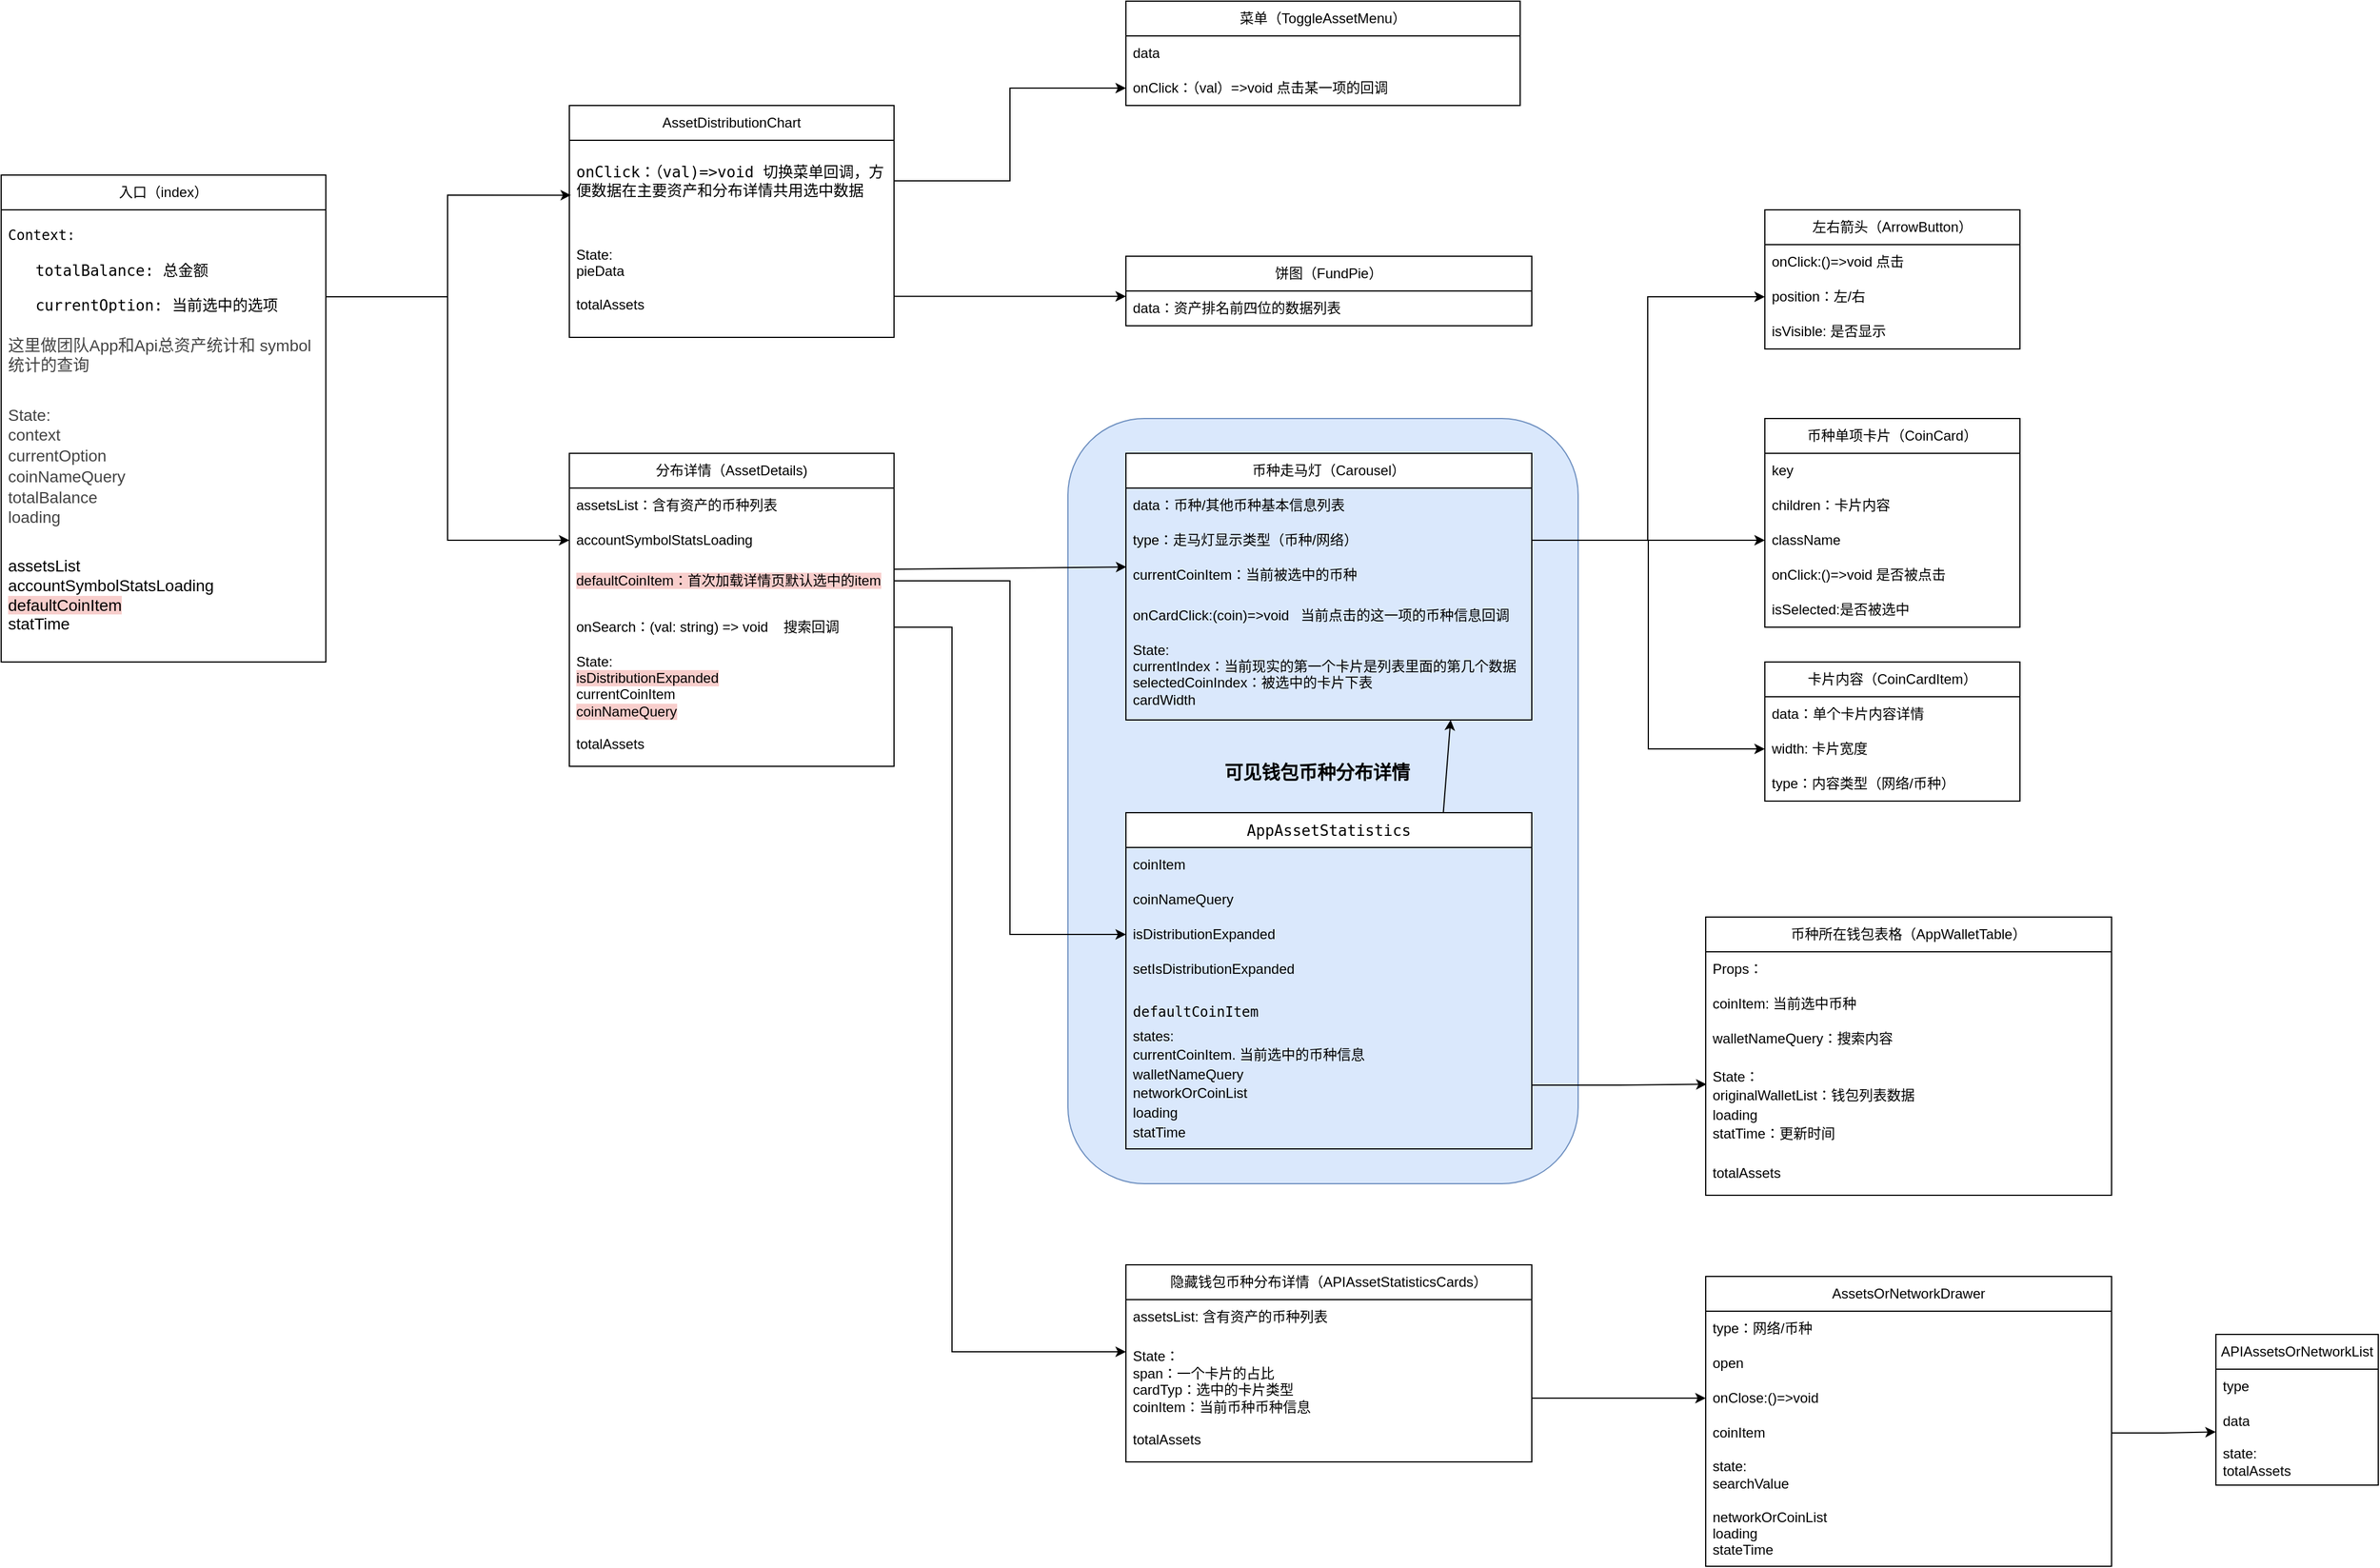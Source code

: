 <mxfile version="25.0.3">
  <diagram name="第 1 页" id="jlFaa8lIrXFHTDskXryA">
    <mxGraphModel dx="1907" dy="1773" grid="1" gridSize="10" guides="1" tooltips="1" connect="1" arrows="1" fold="1" page="1" pageScale="1" pageWidth="827" pageHeight="1169" math="0" shadow="0">
      <root>
        <mxCell id="0" />
        <mxCell id="1" parent="0" />
        <mxCell id="P4U7ozT1BsUMLbKOItGa-80" value="" style="rounded=1;whiteSpace=wrap;html=1;fillColor=#dae8fc;strokeColor=#6c8ebf;movable=0;resizable=0;rotatable=0;deletable=0;editable=0;locked=1;connectable=0;" vertex="1" parent="1">
          <mxGeometry x="640" y="200" width="440" height="660" as="geometry" />
        </mxCell>
        <mxCell id="P4U7ozT1BsUMLbKOItGa-3" value="分布详情（AssetDetails)" style="swimlane;fontStyle=0;childLayout=stackLayout;horizontal=1;startSize=30;horizontalStack=0;resizeParent=1;resizeParentMax=0;resizeLast=0;collapsible=1;marginBottom=0;whiteSpace=wrap;html=1;movable=1;resizable=1;rotatable=1;deletable=1;editable=1;locked=0;connectable=1;" vertex="1" parent="1">
          <mxGeometry x="210" y="230" width="280" height="270" as="geometry" />
        </mxCell>
        <mxCell id="P4U7ozT1BsUMLbKOItGa-4" value="assetsList：含有资产的币种列表" style="text;strokeColor=none;fillColor=none;align=left;verticalAlign=middle;spacingLeft=4;spacingRight=4;overflow=hidden;points=[[0,0.5],[1,0.5]];portConstraint=eastwest;rotatable=1;whiteSpace=wrap;html=1;movable=1;resizable=1;deletable=1;editable=1;locked=0;connectable=1;" vertex="1" parent="P4U7ozT1BsUMLbKOItGa-3">
          <mxGeometry y="30" width="280" height="30" as="geometry" />
        </mxCell>
        <mxCell id="P4U7ozT1BsUMLbKOItGa-5" value="accountSymbolStatsLoading" style="text;strokeColor=none;fillColor=none;align=left;verticalAlign=middle;spacingLeft=4;spacingRight=4;overflow=hidden;points=[[0,0.5],[1,0.5]];portConstraint=eastwest;rotatable=1;whiteSpace=wrap;html=1;movable=1;resizable=1;deletable=1;editable=1;locked=0;connectable=1;" vertex="1" parent="P4U7ozT1BsUMLbKOItGa-3">
          <mxGeometry y="60" width="280" height="30" as="geometry" />
        </mxCell>
        <mxCell id="P4U7ozT1BsUMLbKOItGa-10" value="&lt;span style=&quot;background-color: rgb(248, 206, 204);&quot;&gt;defaultCoinItem：首次加载详情页默认选中的item&lt;/span&gt;" style="text;strokeColor=none;fillColor=none;align=left;verticalAlign=middle;spacingLeft=4;spacingRight=4;overflow=hidden;points=[[0,0.5],[1,0.5]];portConstraint=eastwest;rotatable=1;whiteSpace=wrap;html=1;container=1;movable=1;resizable=1;deletable=1;editable=1;locked=0;connectable=1;" vertex="1" parent="P4U7ozT1BsUMLbKOItGa-3">
          <mxGeometry y="90" width="280" height="40" as="geometry">
            <mxRectangle y="90" width="280" height="30" as="alternateBounds" />
          </mxGeometry>
        </mxCell>
        <mxCell id="P4U7ozT1BsUMLbKOItGa-6" value="onSearch：(val: string) =&amp;gt; void&amp;nbsp; &amp;nbsp; 搜索回调" style="text;strokeColor=none;fillColor=none;align=left;verticalAlign=middle;spacingLeft=4;spacingRight=4;overflow=hidden;points=[[0,0.5],[1,0.5]];portConstraint=eastwest;rotatable=1;whiteSpace=wrap;html=1;movable=1;resizable=1;deletable=1;editable=1;locked=0;connectable=1;" vertex="1" parent="P4U7ozT1BsUMLbKOItGa-3">
          <mxGeometry y="130" width="280" height="40" as="geometry" />
        </mxCell>
        <mxCell id="P4U7ozT1BsUMLbKOItGa-95" value="State:&lt;div&gt;&lt;span style=&quot;background-color: rgb(248, 206, 204);&quot;&gt;isDistributionExpanded&lt;/span&gt;&lt;/div&gt;&lt;div&gt;currentCoinItem&lt;/div&gt;&lt;div&gt;&lt;span style=&quot;background-color: rgb(248, 206, 204);&quot;&gt;coinNameQuery&lt;/span&gt;&lt;/div&gt;&lt;div&gt;&lt;br&gt;&lt;/div&gt;&lt;div&gt;totalAssets&lt;/div&gt;&lt;div&gt;&lt;br&gt;&lt;/div&gt;" style="text;strokeColor=none;fillColor=none;align=left;verticalAlign=middle;spacingLeft=4;spacingRight=4;overflow=hidden;points=[[0,0.5],[1,0.5]];portConstraint=eastwest;rotatable=1;whiteSpace=wrap;html=1;movable=1;resizable=1;deletable=1;editable=1;locked=0;connectable=1;" vertex="1" parent="P4U7ozT1BsUMLbKOItGa-3">
          <mxGeometry y="170" width="280" height="100" as="geometry" />
        </mxCell>
        <mxCell id="P4U7ozT1BsUMLbKOItGa-18" value="币种走马灯（Carousel）" style="swimlane;fontStyle=0;childLayout=stackLayout;horizontal=1;startSize=30;horizontalStack=0;resizeParent=1;resizeParentMax=0;resizeLast=0;collapsible=1;marginBottom=0;whiteSpace=wrap;html=1;movable=0;resizable=0;rotatable=0;deletable=0;editable=0;locked=1;connectable=0;" vertex="1" parent="1">
          <mxGeometry x="690" y="230" width="350" height="230" as="geometry" />
        </mxCell>
        <mxCell id="P4U7ozT1BsUMLbKOItGa-19" value="data：币种/其他币种基本信息列表" style="text;strokeColor=none;fillColor=none;align=left;verticalAlign=middle;spacingLeft=4;spacingRight=4;overflow=hidden;points=[[0,0.5],[1,0.5]];portConstraint=eastwest;rotatable=0;whiteSpace=wrap;html=1;movable=0;resizable=0;deletable=0;editable=0;locked=1;connectable=0;" vertex="1" parent="P4U7ozT1BsUMLbKOItGa-18">
          <mxGeometry y="30" width="350" height="30" as="geometry" />
        </mxCell>
        <mxCell id="P4U7ozT1BsUMLbKOItGa-20" value="type：走马灯显示类型（币种/网络）" style="text;strokeColor=none;fillColor=none;align=left;verticalAlign=middle;spacingLeft=4;spacingRight=4;overflow=hidden;points=[[0,0.5],[1,0.5]];portConstraint=eastwest;rotatable=0;whiteSpace=wrap;html=1;movable=0;resizable=0;deletable=0;editable=0;locked=1;connectable=0;" vertex="1" parent="P4U7ozT1BsUMLbKOItGa-18">
          <mxGeometry y="60" width="350" height="30" as="geometry" />
        </mxCell>
        <mxCell id="P4U7ozT1BsUMLbKOItGa-22" value="currentCoinItem：当前被选中的币种" style="text;strokeColor=none;fillColor=none;align=left;verticalAlign=middle;spacingLeft=4;spacingRight=4;overflow=hidden;points=[[0,0.5],[1,0.5]];portConstraint=eastwest;rotatable=0;whiteSpace=wrap;html=1;movable=0;resizable=0;deletable=0;editable=0;locked=1;connectable=0;" vertex="1" parent="P4U7ozT1BsUMLbKOItGa-18">
          <mxGeometry y="90" width="350" height="30" as="geometry" />
        </mxCell>
        <mxCell id="P4U7ozT1BsUMLbKOItGa-21" value="onCardClick:(coin)=&amp;gt;void&amp;nbsp; &amp;nbsp;当前点击的这一项的币种信息回调" style="text;strokeColor=none;fillColor=none;align=left;verticalAlign=middle;spacingLeft=4;spacingRight=4;overflow=hidden;points=[[0,0.5],[1,0.5]];portConstraint=eastwest;rotatable=0;whiteSpace=wrap;html=1;movable=0;resizable=0;deletable=0;editable=0;locked=1;connectable=0;" vertex="1" parent="P4U7ozT1BsUMLbKOItGa-18">
          <mxGeometry y="120" width="350" height="40" as="geometry" />
        </mxCell>
        <mxCell id="P4U7ozT1BsUMLbKOItGa-88" value="State:&lt;div&gt;currentIndex：当前现实的第一个卡片是列表里面的第几个数据&lt;/div&gt;&lt;div&gt;selectedCoinIndex：被选中的卡片下表&lt;/div&gt;&lt;div&gt;cardWidth&lt;/div&gt;&lt;div&gt;&lt;br&gt;&lt;/div&gt;&lt;div&gt;&lt;br&gt;&lt;/div&gt;" style="text;strokeColor=none;fillColor=none;align=left;verticalAlign=middle;spacingLeft=4;spacingRight=4;overflow=hidden;points=[[0,0.5],[1,0.5]];portConstraint=eastwest;rotatable=0;whiteSpace=wrap;html=1;movable=0;resizable=0;deletable=0;editable=0;locked=1;connectable=0;" vertex="1" parent="P4U7ozT1BsUMLbKOItGa-18">
          <mxGeometry y="160" width="350" height="70" as="geometry" />
        </mxCell>
        <mxCell id="P4U7ozT1BsUMLbKOItGa-23" value="饼图（FundPie）" style="swimlane;fontStyle=0;childLayout=stackLayout;horizontal=1;startSize=30;horizontalStack=0;resizeParent=1;resizeParentMax=0;resizeLast=0;collapsible=1;marginBottom=0;whiteSpace=wrap;html=1;" vertex="1" parent="1">
          <mxGeometry x="690" y="60" width="350" height="60" as="geometry" />
        </mxCell>
        <mxCell id="P4U7ozT1BsUMLbKOItGa-24" value="data：资产排名前四位的数据列表" style="text;strokeColor=none;fillColor=none;align=left;verticalAlign=middle;spacingLeft=4;spacingRight=4;overflow=hidden;points=[[0,0.5],[1,0.5]];portConstraint=eastwest;rotatable=0;whiteSpace=wrap;html=1;" vertex="1" parent="P4U7ozT1BsUMLbKOItGa-23">
          <mxGeometry y="30" width="350" height="30" as="geometry" />
        </mxCell>
        <mxCell id="P4U7ozT1BsUMLbKOItGa-27" value="币种单项卡片（CoinCard）" style="swimlane;fontStyle=0;childLayout=stackLayout;horizontal=1;startSize=30;horizontalStack=0;resizeParent=1;resizeParentMax=0;resizeLast=0;collapsible=1;marginBottom=0;whiteSpace=wrap;html=1;" vertex="1" parent="1">
          <mxGeometry x="1241" y="200" width="220" height="180" as="geometry" />
        </mxCell>
        <mxCell id="P4U7ozT1BsUMLbKOItGa-28" value="key" style="text;strokeColor=none;fillColor=none;align=left;verticalAlign=middle;spacingLeft=4;spacingRight=4;overflow=hidden;points=[[0,0.5],[1,0.5]];portConstraint=eastwest;rotatable=0;whiteSpace=wrap;html=1;" vertex="1" parent="P4U7ozT1BsUMLbKOItGa-27">
          <mxGeometry y="30" width="220" height="30" as="geometry" />
        </mxCell>
        <mxCell id="P4U7ozT1BsUMLbKOItGa-29" value="children：卡片内容" style="text;strokeColor=none;fillColor=none;align=left;verticalAlign=middle;spacingLeft=4;spacingRight=4;overflow=hidden;points=[[0,0.5],[1,0.5]];portConstraint=eastwest;rotatable=0;whiteSpace=wrap;html=1;" vertex="1" parent="P4U7ozT1BsUMLbKOItGa-27">
          <mxGeometry y="60" width="220" height="30" as="geometry" />
        </mxCell>
        <mxCell id="P4U7ozT1BsUMLbKOItGa-30" value="className" style="text;strokeColor=none;fillColor=none;align=left;verticalAlign=middle;spacingLeft=4;spacingRight=4;overflow=hidden;points=[[0,0.5],[1,0.5]];portConstraint=eastwest;rotatable=0;whiteSpace=wrap;html=1;" vertex="1" parent="P4U7ozT1BsUMLbKOItGa-27">
          <mxGeometry y="90" width="220" height="30" as="geometry" />
        </mxCell>
        <mxCell id="P4U7ozT1BsUMLbKOItGa-31" value="onClick:()=&amp;gt;void 是否被点击" style="text;strokeColor=none;fillColor=none;align=left;verticalAlign=middle;spacingLeft=4;spacingRight=4;overflow=hidden;points=[[0,0.5],[1,0.5]];portConstraint=eastwest;rotatable=0;whiteSpace=wrap;html=1;" vertex="1" parent="P4U7ozT1BsUMLbKOItGa-27">
          <mxGeometry y="120" width="220" height="30" as="geometry" />
        </mxCell>
        <mxCell id="P4U7ozT1BsUMLbKOItGa-32" value="isSelected:是否被选中" style="text;strokeColor=none;fillColor=none;align=left;verticalAlign=middle;spacingLeft=4;spacingRight=4;overflow=hidden;points=[[0,0.5],[1,0.5]];portConstraint=eastwest;rotatable=0;whiteSpace=wrap;html=1;" vertex="1" parent="P4U7ozT1BsUMLbKOItGa-27">
          <mxGeometry y="150" width="220" height="30" as="geometry" />
        </mxCell>
        <mxCell id="P4U7ozT1BsUMLbKOItGa-33" value="卡片内容（CoinCardItem）" style="swimlane;fontStyle=0;childLayout=stackLayout;horizontal=1;startSize=30;horizontalStack=0;resizeParent=1;resizeParentMax=0;resizeLast=0;collapsible=1;marginBottom=0;whiteSpace=wrap;html=1;" vertex="1" parent="1">
          <mxGeometry x="1241" y="410" width="220" height="120" as="geometry" />
        </mxCell>
        <mxCell id="P4U7ozT1BsUMLbKOItGa-34" value="data：单个卡片内容详情" style="text;strokeColor=none;fillColor=none;align=left;verticalAlign=middle;spacingLeft=4;spacingRight=4;overflow=hidden;points=[[0,0.5],[1,0.5]];portConstraint=eastwest;rotatable=0;whiteSpace=wrap;html=1;" vertex="1" parent="P4U7ozT1BsUMLbKOItGa-33">
          <mxGeometry y="30" width="220" height="30" as="geometry" />
        </mxCell>
        <mxCell id="P4U7ozT1BsUMLbKOItGa-35" value="width: 卡片宽度" style="text;strokeColor=none;fillColor=none;align=left;verticalAlign=middle;spacingLeft=4;spacingRight=4;overflow=hidden;points=[[0,0.5],[1,0.5]];portConstraint=eastwest;rotatable=0;whiteSpace=wrap;html=1;" vertex="1" parent="P4U7ozT1BsUMLbKOItGa-33">
          <mxGeometry y="60" width="220" height="30" as="geometry" />
        </mxCell>
        <mxCell id="P4U7ozT1BsUMLbKOItGa-36" value="type：内容类型（网络/币种）" style="text;strokeColor=none;fillColor=none;align=left;verticalAlign=middle;spacingLeft=4;spacingRight=4;overflow=hidden;points=[[0,0.5],[1,0.5]];portConstraint=eastwest;rotatable=0;whiteSpace=wrap;html=1;" vertex="1" parent="P4U7ozT1BsUMLbKOItGa-33">
          <mxGeometry y="90" width="220" height="30" as="geometry" />
        </mxCell>
        <mxCell id="P4U7ozT1BsUMLbKOItGa-37" value="左右箭头（ArrowButton）" style="swimlane;fontStyle=0;childLayout=stackLayout;horizontal=1;startSize=30;horizontalStack=0;resizeParent=1;resizeParentMax=0;resizeLast=0;collapsible=1;marginBottom=0;whiteSpace=wrap;html=1;" vertex="1" parent="1">
          <mxGeometry x="1241" y="20" width="220" height="120" as="geometry" />
        </mxCell>
        <mxCell id="P4U7ozT1BsUMLbKOItGa-38" value="onClick:()=&amp;gt;void 点击" style="text;strokeColor=none;fillColor=none;align=left;verticalAlign=middle;spacingLeft=4;spacingRight=4;overflow=hidden;points=[[0,0.5],[1,0.5]];portConstraint=eastwest;rotatable=0;whiteSpace=wrap;html=1;" vertex="1" parent="P4U7ozT1BsUMLbKOItGa-37">
          <mxGeometry y="30" width="220" height="30" as="geometry" />
        </mxCell>
        <mxCell id="P4U7ozT1BsUMLbKOItGa-40" value="position：左/右" style="text;strokeColor=none;fillColor=none;align=left;verticalAlign=middle;spacingLeft=4;spacingRight=4;overflow=hidden;points=[[0,0.5],[1,0.5]];portConstraint=eastwest;rotatable=0;whiteSpace=wrap;html=1;" vertex="1" parent="P4U7ozT1BsUMLbKOItGa-37">
          <mxGeometry y="60" width="220" height="30" as="geometry" />
        </mxCell>
        <mxCell id="P4U7ozT1BsUMLbKOItGa-41" value="isVisible: 是否显示" style="text;strokeColor=none;fillColor=none;align=left;verticalAlign=middle;spacingLeft=4;spacingRight=4;overflow=hidden;points=[[0,0.5],[1,0.5]];portConstraint=eastwest;rotatable=0;whiteSpace=wrap;html=1;" vertex="1" parent="P4U7ozT1BsUMLbKOItGa-37">
          <mxGeometry y="90" width="220" height="30" as="geometry" />
        </mxCell>
        <mxCell id="P4U7ozT1BsUMLbKOItGa-43" style="edgeStyle=orthogonalEdgeStyle;rounded=0;orthogonalLoop=1;jettySize=auto;html=1;entryX=0;entryY=0.5;entryDx=0;entryDy=0;" edge="1" parent="1">
          <mxGeometry relative="1" as="geometry">
            <mxPoint x="490" y="94.63" as="sourcePoint" />
            <mxPoint x="690" y="94.63" as="targetPoint" />
          </mxGeometry>
        </mxCell>
        <mxCell id="P4U7ozT1BsUMLbKOItGa-44" value="" style="endArrow=classic;html=1;rounded=0;entryX=0.001;entryY=0.267;entryDx=0;entryDy=0;entryPerimeter=0;" edge="1" parent="1" target="P4U7ozT1BsUMLbKOItGa-22">
          <mxGeometry width="50" height="50" relative="1" as="geometry">
            <mxPoint x="490" y="330" as="sourcePoint" />
            <mxPoint x="570" y="300" as="targetPoint" />
          </mxGeometry>
        </mxCell>
        <mxCell id="P4U7ozT1BsUMLbKOItGa-45" value="币种所在钱包表格（AppWalletTable）" style="swimlane;fontStyle=0;childLayout=stackLayout;horizontal=1;startSize=30;horizontalStack=0;resizeParent=1;resizeParentMax=0;resizeLast=0;collapsible=1;marginBottom=0;whiteSpace=wrap;html=1;movable=1;resizable=1;rotatable=1;deletable=1;editable=1;locked=0;connectable=1;" vertex="1" parent="1">
          <mxGeometry x="1190" y="630" width="350" height="240" as="geometry" />
        </mxCell>
        <mxCell id="P4U7ozT1BsUMLbKOItGa-84" value="Props：" style="text;strokeColor=none;fillColor=none;align=left;verticalAlign=middle;spacingLeft=4;spacingRight=4;overflow=hidden;points=[[0,0.5],[1,0.5]];portConstraint=eastwest;rotatable=1;whiteSpace=wrap;html=1;movable=1;resizable=1;deletable=1;editable=1;locked=0;connectable=1;" vertex="1" parent="P4U7ozT1BsUMLbKOItGa-45">
          <mxGeometry y="30" width="350" height="30" as="geometry" />
        </mxCell>
        <mxCell id="P4U7ozT1BsUMLbKOItGa-46" value="coinItem: 当前选中币种" style="text;strokeColor=none;fillColor=none;align=left;verticalAlign=middle;spacingLeft=4;spacingRight=4;overflow=hidden;points=[[0,0.5],[1,0.5]];portConstraint=eastwest;rotatable=1;whiteSpace=wrap;html=1;movable=1;resizable=1;deletable=1;editable=1;locked=0;connectable=1;" vertex="1" parent="P4U7ozT1BsUMLbKOItGa-45">
          <mxGeometry y="60" width="350" height="30" as="geometry" />
        </mxCell>
        <mxCell id="P4U7ozT1BsUMLbKOItGa-47" value="walletNameQuery：搜索内容" style="text;strokeColor=none;fillColor=none;align=left;verticalAlign=middle;spacingLeft=4;spacingRight=4;overflow=hidden;points=[[0,0.5],[1,0.5]];portConstraint=eastwest;rotatable=1;whiteSpace=wrap;html=1;movable=1;resizable=1;deletable=1;editable=1;locked=0;connectable=1;" vertex="1" parent="P4U7ozT1BsUMLbKOItGa-45">
          <mxGeometry y="90" width="350" height="30" as="geometry" />
        </mxCell>
        <mxCell id="P4U7ozT1BsUMLbKOItGa-83" value="State：&lt;div style=&quot;line-height: 140%;&quot;&gt;originalWalletList：钱包列表数据&lt;/div&gt;&lt;div style=&quot;line-height: 140%;&quot;&gt;loading&lt;/div&gt;&lt;div style=&quot;line-height: 140%;&quot;&gt;statTime：更新时间&lt;/div&gt;&lt;div style=&quot;line-height: 140%;&quot;&gt;&lt;br&gt;&lt;/div&gt;&lt;div style=&quot;line-height: 140%;&quot;&gt;totalAssets&lt;/div&gt;" style="text;strokeColor=none;fillColor=none;align=left;verticalAlign=middle;spacingLeft=4;spacingRight=4;overflow=hidden;points=[[0,0.5],[1,0.5]];portConstraint=eastwest;rotatable=1;whiteSpace=wrap;html=1;movable=1;resizable=1;deletable=1;editable=1;locked=0;connectable=1;" vertex="1" parent="P4U7ozT1BsUMLbKOItGa-45">
          <mxGeometry y="120" width="350" height="120" as="geometry" />
        </mxCell>
        <mxCell id="P4U7ozT1BsUMLbKOItGa-49" value="菜单（ToggleAssetMenu）" style="swimlane;fontStyle=0;childLayout=stackLayout;horizontal=1;startSize=30;horizontalStack=0;resizeParent=1;resizeParentMax=0;resizeLast=0;collapsible=1;marginBottom=0;whiteSpace=wrap;html=1;" vertex="1" parent="1">
          <mxGeometry x="690" y="-160" width="340" height="90" as="geometry" />
        </mxCell>
        <mxCell id="P4U7ozT1BsUMLbKOItGa-50" value="data" style="text;strokeColor=none;fillColor=none;align=left;verticalAlign=middle;spacingLeft=4;spacingRight=4;overflow=hidden;points=[[0,0.5],[1,0.5]];portConstraint=eastwest;rotatable=0;whiteSpace=wrap;html=1;" vertex="1" parent="P4U7ozT1BsUMLbKOItGa-49">
          <mxGeometry y="30" width="340" height="30" as="geometry" />
        </mxCell>
        <mxCell id="P4U7ozT1BsUMLbKOItGa-52" value="onClick：（val）=&amp;gt;void 点击某一项的回调" style="text;strokeColor=none;fillColor=none;align=left;verticalAlign=middle;spacingLeft=4;spacingRight=4;overflow=hidden;points=[[0,0.5],[1,0.5]];portConstraint=eastwest;rotatable=0;whiteSpace=wrap;html=1;" vertex="1" parent="P4U7ozT1BsUMLbKOItGa-49">
          <mxGeometry y="60" width="340" height="30" as="geometry" />
        </mxCell>
        <mxCell id="P4U7ozT1BsUMLbKOItGa-56" value="入口（index）" style="swimlane;fontStyle=0;childLayout=stackLayout;horizontal=1;startSize=30;horizontalStack=0;resizeParent=1;resizeParentMax=0;resizeLast=0;collapsible=1;marginBottom=0;whiteSpace=wrap;html=1;" vertex="1" parent="1">
          <mxGeometry x="-280" y="-10" width="280" height="420" as="geometry" />
        </mxCell>
        <mxCell id="P4U7ozT1BsUMLbKOItGa-57" value="&lt;pre style=&quot;text-align: center;&quot;&gt;Context:&lt;/pre&gt;" style="text;strokeColor=none;fillColor=none;align=left;verticalAlign=middle;spacingLeft=4;spacingRight=4;overflow=hidden;points=[[0,0.5],[1,0.5]];portConstraint=eastwest;rotatable=0;whiteSpace=wrap;html=1;" vertex="1" parent="P4U7ozT1BsUMLbKOItGa-56">
          <mxGeometry y="30" width="280" height="30" as="geometry" />
        </mxCell>
        <mxCell id="P4U7ozT1BsUMLbKOItGa-58" value="&lt;pre style=&quot;text-align: center;&quot;&gt;&lt;font face=&quot;JetBrains Mono, monospace&quot;&gt;&lt;span style=&quot;font-size: 13.067px;&quot;&gt;   totalBalance: 总金额&lt;/span&gt;&lt;/font&gt;&lt;/pre&gt;" style="text;strokeColor=none;fillColor=none;align=left;verticalAlign=middle;spacingLeft=4;spacingRight=4;overflow=hidden;points=[[0,0.5],[1,0.5]];portConstraint=eastwest;rotatable=0;whiteSpace=wrap;html=1;" vertex="1" parent="P4U7ozT1BsUMLbKOItGa-56">
          <mxGeometry y="60" width="280" height="30" as="geometry" />
        </mxCell>
        <mxCell id="P4U7ozT1BsUMLbKOItGa-64" value="&lt;pre style=&quot;text-align: center;&quot;&gt;&lt;font face=&quot;JetBrains Mono, monospace&quot;&gt;&lt;span style=&quot;font-size: 13.067px;&quot;&gt;   currentOption: 当前选中的选项&lt;/span&gt;&lt;/font&gt;&lt;/pre&gt;" style="text;strokeColor=none;fillColor=none;align=left;verticalAlign=middle;spacingLeft=4;spacingRight=4;overflow=hidden;points=[[0,0.5],[1,0.5]];portConstraint=eastwest;rotatable=0;whiteSpace=wrap;html=1;" vertex="1" parent="P4U7ozT1BsUMLbKOItGa-56">
          <mxGeometry y="90" width="280" height="30" as="geometry" />
        </mxCell>
        <mxCell id="P4U7ozT1BsUMLbKOItGa-59" value="&lt;p&gt;&lt;font style=&quot;font-size: 14px;&quot;&gt;&lt;span id=&quot;docs-internal-guid-6445ed89-7fff-29d2-e388-d4f5b30f36d2&quot;&gt;&lt;span style=&quot;font-family: Arial, sans-serif; color: rgb(67, 67, 67); background-color: transparent; font-variant-numeric: normal; font-variant-east-asian: normal; font-variant-alternates: normal; font-variant-position: normal; font-variant-emoji: normal; vertical-align: baseline; white-space-collapse: preserve;&quot;&gt;&lt;font style=&quot;&quot;&gt;这里做团队App和Api总资产统计和&lt;/font&gt;&lt;/span&gt;&lt;/span&gt;&lt;span style=&quot;background-color: transparent; color: rgb(67, 67, 67); font-family: Arial, sans-serif; white-space-collapse: preserve;&quot;&gt;&amp;nbsp;symbol 统计的查询&lt;/span&gt;&lt;/font&gt;&lt;/p&gt;" style="text;strokeColor=none;fillColor=none;align=left;verticalAlign=middle;spacingLeft=4;spacingRight=4;overflow=hidden;points=[[0,0.5],[1,0.5]];portConstraint=eastwest;rotatable=0;whiteSpace=wrap;html=1;" vertex="1" parent="P4U7ozT1BsUMLbKOItGa-56">
          <mxGeometry y="120" width="280" height="70" as="geometry" />
        </mxCell>
        <mxCell id="P4U7ozT1BsUMLbKOItGa-103" value="&lt;p style=&quot;line-height: 40%;&quot;&gt;&lt;font style=&quot;font-size: 14px; line-height: 40%;&quot; face=&quot;Arial, sans-serif&quot; color=&quot;#434343&quot;&gt;&lt;span style=&quot;white-space-collapse: preserve;&quot;&gt;State:&lt;/span&gt;&lt;/font&gt;&lt;/p&gt;&lt;p style=&quot;line-height: 40%;&quot;&gt;&lt;font style=&quot;font-size: 14px; line-height: 40%;&quot; face=&quot;Arial, sans-serif&quot; color=&quot;#434343&quot;&gt;&lt;span style=&quot;white-space-collapse: preserve;&quot;&gt;context&lt;/span&gt;&lt;/font&gt;&lt;/p&gt;&lt;p style=&quot;line-height: 40%;&quot;&gt;&lt;font style=&quot;font-size: 14px; line-height: 40%;&quot; face=&quot;Arial, sans-serif&quot; color=&quot;#434343&quot;&gt;&lt;span style=&quot;white-space-collapse: preserve;&quot;&gt;currentOption&lt;/span&gt;&lt;/font&gt;&lt;/p&gt;&lt;p style=&quot;line-height: 40%;&quot;&gt;&lt;font style=&quot;font-size: 14px; line-height: 40%;&quot; face=&quot;Arial, sans-serif&quot; color=&quot;#434343&quot;&gt;&lt;span style=&quot;white-space-collapse: preserve;&quot;&gt;coinNameQuery&lt;/span&gt;&lt;/font&gt;&lt;/p&gt;&lt;p style=&quot;line-height: 40%;&quot;&gt;&lt;font style=&quot;font-size: 14px; line-height: 40%;&quot; face=&quot;Arial, sans-serif&quot; color=&quot;#434343&quot;&gt;&lt;span style=&quot;white-space-collapse: preserve;&quot;&gt;totalBalance&lt;/span&gt;&lt;/font&gt;&lt;/p&gt;&lt;p style=&quot;line-height: 40%;&quot;&gt;&lt;font style=&quot;line-height: 40%; font-size: 14px;&quot; face=&quot;Arial, sans-serif&quot; color=&quot;#434343&quot;&gt;&lt;span style=&quot;white-space-collapse: preserve;&quot;&gt;loading&lt;/span&gt;&lt;/font&gt;&lt;/p&gt;&lt;p style=&quot;line-height: 40%;&quot;&gt;&lt;font style=&quot;font-size: 14px;&quot;&gt;&lt;br&gt;&lt;/font&gt;&lt;/p&gt;&lt;div&gt;&lt;font style=&quot;font-size: 14px;&quot;&gt;assetsList&lt;/font&gt;&lt;/div&gt;&lt;div&gt;&lt;font style=&quot;font-size: 14px;&quot;&gt;accountSymbolStatsLoading&lt;/font&gt;&lt;/div&gt;&lt;div&gt;&lt;font style=&quot;font-size: 14px; background-color: rgb(248, 206, 204);&quot;&gt;defaultCoinItem&lt;/font&gt;&lt;/div&gt;&lt;div&gt;&lt;span style=&quot;font-size: 14px; background-color: initial;&quot;&gt;statTime&lt;/span&gt;&lt;/div&gt;&lt;p style=&quot;line-height: 40%;&quot;&gt;&lt;font style=&quot;font-size: 14px; line-height: 40%;&quot;&gt;&lt;span style=&quot;color: rgba(0, 0, 0, 0); font-family: monospace; text-wrap-mode: nowrap;&quot;&gt;%3CmxGraphModel%3E%3Croot%3E%3CmxCell%20id%3D%220%22%2F%3E%3CmxCell%20id%3D%221%22%20parent%3D%220%22%2F%3E%3CmxCell%20id%3D%222%22%20value%3D%22%E5%85%A5%E5%8F%A3%EF%BC%88index%EF%BC%89%22%20style%3D%22swimlane%3BfontStyle%3D0%3BchildLayout%3DstackLayout%3Bhorizontal%3D1%3BstartSize%3D30%3BhorizontalStack%3D0%3BresizeParent%3D1%3BresizeParentMax%3D0%3BresizeLast%3D0%3Bcollapsible%3D1%3BmarginBottom%3D0%3BwhiteSpace%3Dwrap%3Bhtml%3D1%3B%22%20vertex%3D%221%22%20parent%3D%221%22%3E%3CmxGeometry%20x%3D%22-280%22%20y%3D%22130%22%20width%3D%22280%22%20height%3D%22340%22%20as%3D%22geometry%22%2F%3E%3C%2FmxCell%3E%3CmxCell%20id%3D%223%22%20value%3D%22%26lt%3Bpre%20style%3D%26quot%3Btext-align%3A%20center%3B%26quot%3B%26gt%3BContext%3A%26lt%3B%2Fpre%26gt%3B%22%20style%3D%22text%3BstrokeColor%3Dnone%3BfillColor%3Dnone%3Balign%3Dleft%3BverticalAlign%3Dmiddle%3BspacingLeft%3D4%3BspacingRight%3D4%3Boverflow%3Dhidden%3Bpoints%3D%5B%5B0%2C0.5%5D%2C%5B1%2C0.5%5D%5D%3BportConstraint%3Deastwest%3Brotatable%3D0%3BwhiteSpace%3Dwrap%3Bhtml%3D1%3B%22%20vertex%3D%221%22%20parent%3D%222%22%3E%3CmxGeometry%20y%3D%2230%22%20width%3D%22280%22%20height%3D%2230%22%20as%3D%22geometry%22%2F%3E%3C%2FmxCell%3E%3CmxCell%20id%3D%224%22%20value%3D%22%26lt%3Bpre%20style%3D%26quot%3Btext-align%3A%20center%3B%26quot%3B%26gt%3B%26lt%3Bfont%20face%3D%26quot%3BJetBrains%20Mono%2C%20monospace%26quot%3B%26gt%3B%26lt%3Bspan%20style%3D%26quot%3Bfont-size%3A%2013.067px%3B%26quot%3B%26gt%3B%20%20%20%20%20totalBalance%3A%20%E6%80%BB%E9%87%91%E9%A2%9D%26lt%3B%2Fspan%26gt%3B%26lt%3B%2Ffont%26gt%3B%26lt%3B%2Fpre%26gt%3B%22%20style%3D%22text%3BstrokeColor%3Dnone%3BfillColor%3Dnone%3Balign%3Dleft%3BverticalAlign%3Dmiddle%3BspacingLeft%3D4%3BspacingRight%3D4%3Boverflow%3Dhidden%3Bpoints%3D%5B%5B0%2C0.5%5D%2C%5B1%2C0.5%5D%5D%3BportConstraint%3Deastwest%3Brotatable%3D0%3BwhiteSpace%3Dwrap%3Bhtml%3D1%3B%22%20vertex%3D%221%22%20parent%3D%222%22%3E%3CmxGeometry%20y%3D%2260%22%20width%3D%22280%22%20height%3D%2230%22%20as%3D%22geometry%22%2F%3E%3C%2FmxCell%3E%3CmxCell%20id%3D%225%22%20value%3D%22%26lt%3Bpre%20style%3D%26quot%3Btext-align%3A%20center%3B%26quot%3B%26gt%3B%26lt%3Bfont%20face%3D%26quot%3BJetBrains%20Mono%2C%20monospace%26quot%3B%26gt%3B%26lt%3Bspan%20style%3D%26quot%3Bfont-size%3A%2013.067px%3B%26quot%3B%26gt%3B%20%20%20%20%20accountType%3A%20%E5%BD%93%E5%89%8D%E9%80%89%E4%B8%AD%E7%9A%84%E9%92%B1%E5%8C%85%E7%B1%BB%E5%9E%8B%26lt%3B%2Fspan%26gt%3B%26lt%3B%2Ffont%26gt%3B%26lt%3B%2Fpre%26gt%3B%22%20style%3D%22text%3BstrokeColor%3Dnone%3BfillColor%3Dnone%3Balign%3Dleft%3BverticalAlign%3Dmiddle%3BspacingLeft%3D4%3BspacingRight%3D4%3Boverflow%3Dhidden%3Bpoints%3D%5B%5B0%2C0.5%5D%2C%5B1%2C0.5%5D%5D%3BportConstraint%3Deastwest%3Brotatable%3D0%3BwhiteSpace%3Dwrap%3Bhtml%3D1%3B%22%20vertex%3D%221%22%20parent%3D%222%22%3E%3CmxGeometry%20y%3D%2290%22%20width%3D%22280%22%20height%3D%2230%22%20as%3D%22geometry%22%2F%3E%3C%2FmxCell%3E%3CmxCell%20id%3D%226%22%20value%3D%22%26lt%3Bp%26gt%3B%26lt%3Bfont%20style%3D%26quot%3Bfont-size%3A%2014px%3B%26quot%3B%26gt%3B%26lt%3Bspan%20id%3D%26quot%3Bdocs-internal-guid-6445ed89-7fff-29d2-e388-d4f5b30f36d2%26quot%3B%26gt%3B%26lt%3Bspan%20style%3D%26quot%3Bfont-family%3A%20Arial%2C%20sans-serif%3B%20color%3A%20rgb(67%2C%2067%2C%2067)%3B%20background-color%3A%20transparent%3B%20font-variant-numeric%3A%20normal%3B%20font-variant-east-asian%3A%20normal%3B%20font-variant-alternates%3A%20normal%3B%20font-variant-position%3A%20normal%3B%20font-variant-emoji%3A%20normal%3B%20vertical-align%3A%20baseline%3B%20white-space-collapse%3A%20preserve%3B%26quot%3B%26gt%3B%26lt%3Bfont%20style%3D%26quot%3B%26quot%3B%26gt%3B%E8%BF%99%E9%87%8C%E5%81%9A%E5%9B%A2%E9%98%9FApp%E5%92%8CApi%E6%80%BB%E8%B5%84%E4%BA%A7%E7%BB%9F%E8%AE%A1%E5%92%8C%26lt%3B%2Ffont%26gt%3B%26lt%3B%2Fspan%26gt%3B%26lt%3B%2Fspan%26gt%3B%26lt%3Bspan%20style%3D%26quot%3Bbackground-color%3A%20transparent%3B%20color%3A%20rgb(67%2C%2067%2C%2067)%3B%20font-family%3A%20Arial%2C%20sans-serif%3B%20white-space-collapse%3A%20preserve%3B%26quot%3B%26gt%3B%26amp%3Bnbsp%3Bsymbol%20%E7%BB%9F%E8%AE%A1%E7%9A%84%E6%9F%A5%E8%AF%A2%26lt%3B%2Fspan%26gt%3B%26lt%3B%2Ffont%26gt%3B%26lt%3B%2Fp%26gt%3B%22%20style%3D%22text%3BstrokeColor%3Dnone%3BfillColor%3Dnone%3Balign%3Dleft%3BverticalAlign%3Dmiddle%3BspacingLeft%3D4%3BspacingRight%3D4%3Boverflow%3Dhidden%3Bpoints%3D%5B%5B0%2C0.5%5D%2C%5B1%2C0.5%5D%5D%3BportConstraint%3Deastwest%3Brotatable%3D0%3BwhiteSpace%3Dwrap%3Bhtml%3D1%3B%22%20vertex%3D%221%22%20parent%3D%222%22%3E%3CmxGeometry%20y%3D%22120%22%20width%3D%22280%22%20height%3D%2270%22%20as%3D%22geometry%22%2F%3E%3C%2FmxCell%3E%3CmxCell%20id%3D%227%22%20value%3D%22%26lt%3Bp%26gt%3B%26lt%3Bfont%20face%3D%26quot%3BArial%2C%20sans-serif%26quot%3B%20color%3D%26quot%3B%23434343%26quot%3B%26gt%3B%26lt%3Bspan%20style%3D%26quot%3Bfont-size%3A%2014px%3B%20white-space-collapse%3A%20preserve%3B%26quot%3B%26gt%3BState%3A%26lt%3B%2Fspan%26gt%3B%26lt%3B%2Ffont%26gt%3B%26lt%3B%2Fp%26gt%3B%26lt%3Bp%26gt%3B%26lt%3Bfont%20face%3D%26quot%3BArial%2C%20sans-serif%26quot%3B%20color%3D%26quot%3B%23434343%26quot%3B%26gt%3B%26lt%3Bspan%20style%3D%26quot%3Bfont-size%3A%2014px%3B%20white-space-collapse%3A%20preserve%3B%26quot%3B%26gt%3Bcontext%26lt%3B%2Fspan%26gt%3B%26lt%3B%2Ffont%26gt%3B%26lt%3B%2Fp%26gt%3B%26lt%3Bp%26gt%3B%26lt%3Bfont%20face%3D%26quot%3BArial%2C%20sans-serif%26quot%3B%20color%3D%26quot%3B%23434343%26quot%3B%26gt%3B%26lt%3Bspan%20style%3D%26quot%3Bfont-size%3A%2014px%3B%20white-space-collapse%3A%20preserve%3B%26quot%3B%26gt%3BcurrentOption%26lt%3B%2Fspan%26gt%3B%26lt%3B%2Ffont%26gt%3B%26lt%3B%2Fp%26gt%3B%26lt%3Bp%26gt%3B%26lt%3Bfont%20face%3D%26quot%3BArial%2C%20sans-serif%26quot%3B%20color%3D%26quot%3B%23434343%26quot%3B%26gt%3B%26lt%3Bspan%20style%3D%26quot%3Bfont-size%3A%2014px%3B%20white-space-collapse%3A%20preserve%3B%26quot%3B%26gt%3BcoinNameQuery%26lt%3B%2Fspan%26gt%3B%26lt%3B%2Ffont%26gt%3B%26lt%3B%2Fp%26gt%3B%26lt%3Bp%26gt%3B%26lt%3Bfont%20face%3D%26quot%3BArial%2C%20sans-serif%26quot%3B%20color%3D%26quot%3B%23434343%26quot%3B%26gt%3B%26lt%3Bspan%20style%3D%26quot%3Bfont-size%3A%2014px%3B%20white-space-collapse%3A%20preserve%3B%26quot%3B%26gt%3B%26lt%3Bbr%26gt%3B%26lt%3B%2Fspan%26gt%3B%26lt%3B%2Ffont%26gt%3B%26lt%3B%2Fp%26gt%3B%22%20style%3D%22text%3BstrokeColor%3Dnone%3BfillColor%3Dnone%3Balign%3Dleft%3BverticalAlign%3Dmiddle%3BspacingLeft%3D4%3BspacingRight%3D4%3Boverflow%3Dhidden%3Bpoints%3D%5B%5B0%2C0.5%5D%2C%5B1%2C0.5%5D%5D%3BportConstraint%3Deastwest%3Brotatable%3D0%3BwhiteSpace%3Dwrap%3Bhtml%3D1%3B%22%20vertex%3D%221%22%20parent%3D%222%22%3E%3CmxGeometry%20y%3D%22190%22%20width%3D%22280%22%20height%3D%22150%22%20as%3D%22geometry%22%2F%3E%3C%2FmxCell%3E%3C%2Froot%3E%3C%2FmxGraphModel%3E&lt;/span&gt;&lt;font face=&quot;Arial, sans-serif&quot; color=&quot;#434343&quot;&gt;&lt;span style=&quot;white-space-collapse: preserve;&quot;&gt;&lt;/span&gt;&lt;/font&gt;&lt;span style=&quot;color: rgba(0, 0, 0, 0); font-family: monospace; text-wrap-mode: nowrap; background-color: initial;&quot;&gt;%3CmxGraphModel%3E%3Croot%3E%3CmxCell%20id%3D%220%22%2F%3E%3CmxCell%20id%3D%221%22%20parent%3D%220%22%2F%3E%3CmxCell%20id%3D%222%22%20value%3D%22%E5%85%A5%E5%8F%A3%EF%BC%88index%EF%BC%89%22%20style%3D%22swimlane%3BfontStyle%3D0%3BchildLayout%3DstackLayout%3Bhorizontal%3D1%3BstartSize%3D30%3BhorizontalStack%3D0%3BresizeParent%3D1%3BresizeParentMax%3D0%3BresizeLast%3D0%3Bcollapsible%3D1%3BmarginBottom%3D0%3BwhiteSpace%3Dwrap%3Bhtml%3D1%3B%22%20vertex%3D%221%22%20parent%3D%221%22%3E%3CmxGeometry%20x%3D%22-280%22%20y%3D%22130%22%20width%3D%22280%22%20height%3D%22340%22%20as%3D%22geometry%22%2F%3E%3C%2FmxCell%3E%3CmxCell%20id%3D%223%22%20value%3D%22%26lt%3Bpre%20style%3D%26quot%3Btext-align%3A%20center%3B%26quot%3B%26gt%3BContext%3A%26lt%3B%2Fpre%26gt%3B%22%20style%3D%22text%3BstrokeColor%3Dnone%3BfillColor%3Dnone%3Balign%3Dleft%3BverticalAlign%3Dmiddle%3BspacingLeft%3D4%3BspacingRight%3D4%3Boverflow%3Dhidden%3Bpoints%3D%5B%5B0%2C0.5%5D%2C%5B1%2C0.5%5D%5D%3BportConstraint%3Deastwest%3Brotatable%3D0%3BwhiteSpace%3Dwrap%3Bhtml%3D1%3B%22%20vertex%3D%221%22%20parent%3D%222%22%3E%3CmxGeometry%20y%3D%2230%22%20width%3D%22280%22%20height%3D%2230%22%20as%3D%22geometry%22%2F%3E%3C%2FmxCell%3E%3CmxCell%20id%3D%224%22%20value%3D%22%26lt%3Bpre%20style%3D%26quot%3Btext-align%3A%20center%3B%26quot%3B%26gt%3B%26lt%3Bfont%20face%3D%26quot%3BJetBrains%20Mono%2C%20monospace%26quot%3B%26gt%3B%26lt%3Bspan%20style%3D%26quot%3Bfont-size%3A%2013.067px%3B%26quot%3B%26gt%3B%20%20%20%20%20totalBalance%3A%20%E6%80%BB%E9%87%91%E9%A2%9D%26lt%3B%2Fspan%26gt%3B%26lt%3B%2Ffont%26gt%3B%26lt%3B%2Fpre%26gt%3B%22%20style%3D%22text%3BstrokeColor%3Dnone%3BfillColor%3Dnone%3Balign%3Dleft%3BverticalAlign%3Dmiddle%3BspacingLeft%3D4%3BspacingRight%3D4%3Boverflow%3Dhidden%3Bpoints%3D%5B%5B0%2C0.5%5D%2C%5B1%2C0.5%5D%5D%3BportConstraint%3Deastwest%3Brotatable%3D0%3BwhiteSpace%3Dwrap%3Bhtml%3D1%3B%22%20vertex%3D%221%22%20parent%3D%222%22%3E%3CmxGeometry%20y%3D%2260%22%20width%3D%22280%22%20height%3D%2230%22%20as%3D%22geometry%22%2F%3E%3C%2FmxCell%3E%3CmxCell%20id%3D%225%22%20value%3D%22%26lt%3Bpre%20style%3D%26quot%3Btext-align%3A%20center%3B%26quot%3B%26gt%3B%26lt%3Bfont%20face%3D%26quot%3BJetBrains%20Mono%2C%20monospace%26quot%3B%26gt%3B%26lt%3Bspan%20style%3D%26quot%3Bfont-size%3A%2013.067px%3B%26quot%3B%26gt%3B%20%20%20%20%20accountType%3A%20%E5%BD%93%E5%89%8D%E9%80%89%E4%B8%AD%E7%9A%84%E9%92%B1%E5%8C%85%E7%B1%BB%E5%9E%8B%26lt%3B%2Fspan%26gt%3B%26lt%3B%2Ffont%26gt%3B%26lt%3B%2Fpre%26gt%3B%22%20style%3D%22text%3BstrokeColor%3Dnone%3BfillColor%3Dnone%3Balign%3Dleft%3BverticalAlign%3Dmiddle%3BspacingLeft%3D4%3BspacingRight%3D4%3Boverflow%3Dhidden%3Bpoints%3D%5B%5B0%2C0.5%5D%2C%5B1%2C0.5%5D%5D%3BportConstraint%3Deastwest%3Brotatable%3D0%3BwhiteSpace%3Dwrap%3Bhtml%3D1%3B%22%20vertex%3D%221%22%20parent%3D%222%22%3E%3CmxGeometry%20y%3D%2290%22%20width%3D%22280%22%20height%3D%2230%22%20as%3D%22geometry%22%2F%3E%3C%2FmxCell%3E%3CmxCell%20id%3D%226%22%20value%3D%22%26lt%3Bp%26gt%3B%26lt%3Bfont%20style%3D%26quot%3Bfont-size%3A%2014px%3B%26quot%3B%26gt%3B%26lt%3Bspan%20id%3D%26quot%3Bdocs-internal-guid-6445ed89-7fff-29d2-e388-d4f5b30f36d2%26quot%3B%26gt%3B%26lt%3Bspan%20style%3D%26quot%3Bfont-family%3A%20Arial%2C%20sans-serif%3B%20color%3A%20rgb(67%2C%2067%2C%2067)%3B%20background-color%3A%20transparent%3B%20font-variant-numeric%3A%20normal%3B%20font-variant-east-asian%3A%20normal%3B%20font-variant-alternates%3A%20normal%3B%20font-variant-position%3A%20normal%3B%20font-variant-emoji%3A%20normal%3B%20vertical-align%3A%20baseline%3B%20white-space-collapse%3A%20preserve%3B%26quot%3B%26gt%3B%26lt%3Bfont%20style%3D%26quot%3B%26quot%3B%26gt%3B%E8%BF%99%E9%87%8C%E5%81%9A%E5%9B%A2%E9%98%9FApp%E5%92%8CApi%E6%80%BB%E8%B5%84%E4%BA%A7%E7%BB%9F%E8%AE%A1%E5%92%8C%26lt%3B%2Ffont%26gt%3B%26lt%3B%2Fspan%26gt%3B%26lt%3B%2Fspan%26gt%3B%26lt%3Bspan%20style%3D%26quot%3Bbackground-color%3A%20transparent%3B%20color%3A%20rgb(67%2C%2067%2C%2067)%3B%20font-family%3A%20Arial%2C%20sans-serif%3B%20white-space-collapse%3A%20preserve%3B%26quot%3B%26gt%3B%26amp%3Bnbsp%3Bsymbol%20%E7%BB%9F%E8%AE%A1%E7%9A%84%E6%9F%A5%E8%AF%A2%26lt%3B%2Fspan%26gt%3B%26lt%3B%2Ffont%26gt%3B%26lt%3B%2Fp%26gt%3B%22%20style%3D%22text%3BstrokeColor%3Dnone%3BfillColor%3Dnone%3Balign%3Dleft%3BverticalAlign%3Dmiddle%3BspacingLeft%3D4%3BspacingRight%3D4%3Boverflow%3Dhidden%3Bpoints%3D%5B%5B0%2C0.5%5D%2C%5B1%2C0.5%5D%5D%3BportConstraint%3Deastwest%3Brotatable%3D0%3BwhiteSpace%3Dwrap%3Bhtml%3D1%3B%22%20vertex%3D%221%22%20parent%3D%222%22%3E%3CmxGeometry%20y%3D%22120%22%20width%3D%22280%22%20height%3D%2270%22%20as%3D%22geometry%22%2F%3E%3C%2FmxCell%3E%3CmxCell%20id%3D%227%22%20value%3D%22%26lt%3Bp%26gt%3B%26lt%3Bfont%20face%3D%26quot%3BArial%2C%20sans-serif%26quot%3B%20color%3D%26quot%3B%23434343%26quot%3B%26gt%3B%26lt%3Bspan%20style%3D%26quot%3Bfont-size%3A%2014px%3B%20white-space-collapse%3A%20preserve%3B%26quot%3B%26gt%3BState%3A%26lt%3B%2Fspan%26gt%3B%26lt%3B%2Ffont%26gt%3B%26lt%3B%2Fp%26gt%3B%26lt%3Bp%26gt%3B%26lt%3Bfont%20face%3D%26quot%3BArial%2C%20sans-serif%26quot%3B%20color%3D%26quot%3B%23434343%26quot%3B%26gt%3B%26lt%3Bspan%20style%3D%26quot%3Bfont-size%3A%2014px%3B%20white-space-collapse%3A%20preserve%3B%26quot%3B%26gt%3Bcontext%26lt%3B%2Fspan%26gt%3B%26lt%3B%2Ffont%26gt%3B%26lt%3B%2Fp%26gt%3B%26lt%3Bp%26gt%3B%26lt%3Bfont%20face%3D%26quot%3BArial%2C%20sans-serif%26quot%3B%20color%3D%26quot%3B%23434343%26quot%3B%26gt%3B%26lt%3Bspan%20style%3D%26quot%3Bfont-size%3A%2014px%3B%20white-space-collapse%3A%20preserve%3B%26quot%3B%26gt%3BcurrentOption%26lt%3B%2Fspan%26gt%3B%26lt%3B%2Ffont%26gt%3B%26lt%3B%2Fp%26gt%3B%26lt%3Bp%26gt%3B%26lt%3Bfont%20face%3D%26quot%3BArial%2C%20sans-serif%26quot%3B%20color%3D%26quot%3B%23434343%26quot%3B%26gt%3B%26lt%3Bspan%20style%3D%26quot%3Bfont-size%3A%2014px%3B%20white-space-collapse%3A%20preserve%3B%26quot%3B%26gt%3BcoinNameQuery%26lt%3B%2Fspan%26gt%3B%26lt%3B%2Ffont%26gt%3B%26lt%3B%2Fp%26gt%3B%26lt%3Bp%26gt%3B%26lt%3Bfont%20face%3D%26quot%3BArial%2C%20sans-serif%26quot%3B%20color%3D%26quot%3B%23434343%26quot%3B%26gt%3B%26lt%3Bspan%20style%3D%26quot%3Bfont-size%3A%2014px%3B%20white-space-collapse%3A%20preserve%3B%26quot%3B%26gt%3B%26lt%3Bbr%26gt%3B%26lt%3B%2Fspan%26gt%3B%26lt%3B%2Ffont%26gt%3B%26lt%3B%2Fp%26gt%3B%22%20style%3D%22text%3BstrokeColor%3Dnone%3BfillColor%3Dnone%3Balign%3Dleft%3BverticalAlign%3Dmiddle%3BspacingLeft%3D4%3BspacingRight%3D4%3Boverflow%3Dhidden%3Bpoints%3D%5B%5B0%2C0.5%5D%2C%5B1%2C0.5%5D%5D%3BportConstraint%3Deastwest%3Brotatable%3D0%3BwhiteSpace%3Dwrap%3Bhtml%3D1%3B%22%20vertex%3D%221%22%20parent%3D%222%22%3E%3CmxGeometry%20y%3D%22190%22%20width%3D%22280%22%20height%3D%22150%22%20as%3D%22geometry%22%2F%3E%3C%2FmxCell%3E%3C%2Froot%3E%3C%2FmxGraphModel%3E&lt;/span&gt;&lt;/font&gt;&lt;/p&gt;" style="text;strokeColor=none;fillColor=none;align=left;verticalAlign=middle;spacingLeft=4;spacingRight=4;overflow=hidden;points=[[0,0.5],[1,0.5]];portConstraint=eastwest;rotatable=0;whiteSpace=wrap;html=1;" vertex="1" parent="P4U7ozT1BsUMLbKOItGa-56">
          <mxGeometry y="190" width="280" height="230" as="geometry" />
        </mxCell>
        <mxCell id="P4U7ozT1BsUMLbKOItGa-71" style="edgeStyle=orthogonalEdgeStyle;rounded=0;orthogonalLoop=1;jettySize=auto;html=1;exitX=1;exitY=0.5;exitDx=0;exitDy=0;entryX=0;entryY=0.5;entryDx=0;entryDy=0;" edge="1" parent="1" source="P4U7ozT1BsUMLbKOItGa-20">
          <mxGeometry relative="1" as="geometry">
            <mxPoint x="1241" y="95.0" as="targetPoint" />
            <Array as="points">
              <mxPoint x="1140" y="305" />
              <mxPoint x="1140" y="95" />
            </Array>
          </mxGeometry>
        </mxCell>
        <mxCell id="P4U7ozT1BsUMLbKOItGa-72" style="edgeStyle=orthogonalEdgeStyle;rounded=0;orthogonalLoop=1;jettySize=auto;html=1;exitX=1;exitY=0.5;exitDx=0;exitDy=0;entryX=0;entryY=0.5;entryDx=0;entryDy=0;" edge="1" parent="1" source="P4U7ozT1BsUMLbKOItGa-20" target="P4U7ozT1BsUMLbKOItGa-30">
          <mxGeometry relative="1" as="geometry">
            <mxPoint x="1180" y="310" as="targetPoint" />
          </mxGeometry>
        </mxCell>
        <mxCell id="P4U7ozT1BsUMLbKOItGa-74" style="edgeStyle=orthogonalEdgeStyle;rounded=0;orthogonalLoop=1;jettySize=auto;html=1;exitX=1;exitY=0.5;exitDx=0;exitDy=0;" edge="1" parent="1" source="P4U7ozT1BsUMLbKOItGa-20" target="P4U7ozT1BsUMLbKOItGa-35">
          <mxGeometry relative="1" as="geometry" />
        </mxCell>
        <mxCell id="P4U7ozT1BsUMLbKOItGa-75" style="edgeStyle=orthogonalEdgeStyle;rounded=0;orthogonalLoop=1;jettySize=auto;html=1;exitX=1;exitY=0.5;exitDx=0;exitDy=0;entryX=0;entryY=0.5;entryDx=0;entryDy=0;" edge="1" parent="1" source="P4U7ozT1BsUMLbKOItGa-10" target="P4U7ozT1BsUMLbKOItGa-113">
          <mxGeometry relative="1" as="geometry">
            <mxPoint x="690" y="710" as="targetPoint" />
          </mxGeometry>
        </mxCell>
        <mxCell id="P4U7ozT1BsUMLbKOItGa-76" value="隐藏钱包币种分布详情（APIAssetStatisticsCards）" style="swimlane;fontStyle=0;childLayout=stackLayout;horizontal=1;startSize=30;horizontalStack=0;resizeParent=1;resizeParentMax=0;resizeLast=0;collapsible=1;marginBottom=0;whiteSpace=wrap;html=1;" vertex="1" parent="1">
          <mxGeometry x="690" y="930" width="350" height="170" as="geometry" />
        </mxCell>
        <mxCell id="P4U7ozT1BsUMLbKOItGa-77" value="assetsList: 含有资产的币种列表" style="text;strokeColor=none;fillColor=none;align=left;verticalAlign=middle;spacingLeft=4;spacingRight=4;overflow=hidden;points=[[0,0.5],[1,0.5]];portConstraint=eastwest;rotatable=0;whiteSpace=wrap;html=1;" vertex="1" parent="P4U7ozT1BsUMLbKOItGa-76">
          <mxGeometry y="30" width="350" height="30" as="geometry" />
        </mxCell>
        <mxCell id="P4U7ozT1BsUMLbKOItGa-87" value="State：&lt;div&gt;span：一个卡片的占比&lt;/div&gt;&lt;div&gt;cardTyp：选中的卡片类型&lt;/div&gt;&lt;div&gt;coinItem：当前币种币种信息&lt;/div&gt;&lt;div&gt;&lt;br&gt;&lt;/div&gt;&lt;div&gt;totalAssets&lt;/div&gt;" style="text;strokeColor=none;fillColor=none;align=left;verticalAlign=middle;spacingLeft=4;spacingRight=4;overflow=hidden;points=[[0,0.5],[1,0.5]];portConstraint=eastwest;rotatable=0;whiteSpace=wrap;html=1;" vertex="1" parent="P4U7ozT1BsUMLbKOItGa-76">
          <mxGeometry y="60" width="350" height="110" as="geometry" />
        </mxCell>
        <mxCell id="P4U7ozT1BsUMLbKOItGa-81" value="&lt;font style=&quot;font-size: 16px;&quot;&gt;&lt;b&gt;可见钱包币种分布详情&lt;/b&gt;&lt;/font&gt;" style="text;html=1;align=center;verticalAlign=middle;whiteSpace=wrap;rounded=0;movable=0;resizable=0;rotatable=0;deletable=0;editable=0;locked=1;connectable=0;" vertex="1" parent="1">
          <mxGeometry x="765" y="490" width="180" height="30" as="geometry" />
        </mxCell>
        <mxCell id="P4U7ozT1BsUMLbKOItGa-82" style="edgeStyle=orthogonalEdgeStyle;rounded=0;orthogonalLoop=1;jettySize=auto;html=1;exitX=1;exitY=0.5;exitDx=0;exitDy=0;entryX=0;entryY=0.5;entryDx=0;entryDy=0;" edge="1" parent="1">
          <mxGeometry relative="1" as="geometry">
            <mxPoint x="490" y="380" as="sourcePoint" />
            <mxPoint x="690" y="1005" as="targetPoint" />
            <Array as="points">
              <mxPoint x="540" y="380" />
              <mxPoint x="540" y="1005" />
            </Array>
          </mxGeometry>
        </mxCell>
        <mxCell id="l3lhd-vre_Ck-5Ej6VSp-11" value="&lt;pre style=&quot;text-align: center; font-family: &amp;quot;JetBrains Mono&amp;quot;, monospace; font-size: 9.8pt;&quot;&gt;&lt;br&gt;&lt;/pre&gt;" style="text;strokeColor=none;fillColor=none;align=left;verticalAlign=middle;spacingLeft=4;spacingRight=4;overflow=hidden;points=[[0,0.5],[1,0.5]];portConstraint=eastwest;rotatable=0;whiteSpace=wrap;html=1;container=0;" parent="1" vertex="1">
          <mxGeometry x="200" y="20" width="280" height="30" as="geometry" />
        </mxCell>
        <mxCell id="P4U7ozT1BsUMLbKOItGa-97" value="AssetDistributionChart" style="swimlane;fontStyle=0;childLayout=stackLayout;horizontal=1;startSize=30;horizontalStack=0;resizeParent=1;resizeParentMax=0;resizeLast=0;collapsible=1;marginBottom=0;whiteSpace=wrap;html=1;" vertex="1" parent="1">
          <mxGeometry x="210" y="-70" width="280" height="200" as="geometry" />
        </mxCell>
        <mxCell id="P4U7ozT1BsUMLbKOItGa-99" value="&lt;span style=&quot;font-family: &amp;quot;JetBrains Mono&amp;quot;, monospace; font-size: 13.067px; text-align: center; background-color: rgb(255, 255, 255);&quot;&gt;onClick：（val)=&amp;gt;void&amp;nbsp;&lt;/span&gt;&lt;span style=&quot;font-family: &amp;quot;JetBrains Mono&amp;quot;, monospace; font-size: 13.067px; text-align: center;&quot;&gt;切换菜单回调，方便数据在主要资产和分布详情共用选中数据&lt;/span&gt;" style="text;strokeColor=none;fillColor=none;align=left;verticalAlign=middle;spacingLeft=4;spacingRight=4;overflow=hidden;points=[[0,0.5],[1,0.5]];portConstraint=eastwest;rotatable=0;whiteSpace=wrap;html=1;" vertex="1" parent="P4U7ozT1BsUMLbKOItGa-97">
          <mxGeometry y="30" width="280" height="70" as="geometry" />
        </mxCell>
        <mxCell id="P4U7ozT1BsUMLbKOItGa-100" value="State:&lt;div&gt;pieData&lt;/div&gt;&lt;div&gt;&lt;br&gt;&lt;/div&gt;&lt;div&gt;totalAssets&lt;/div&gt;" style="text;strokeColor=none;fillColor=none;align=left;verticalAlign=middle;spacingLeft=4;spacingRight=4;overflow=hidden;points=[[0,0.5],[1,0.5]];portConstraint=eastwest;rotatable=0;whiteSpace=wrap;html=1;" vertex="1" parent="P4U7ozT1BsUMLbKOItGa-97">
          <mxGeometry y="100" width="280" height="100" as="geometry" />
        </mxCell>
        <mxCell id="P4U7ozT1BsUMLbKOItGa-110" value="&lt;div style=&quot;&quot;&gt;&lt;pre style=&quot;&quot;&gt;&lt;font style=&quot;&quot; face=&quot;JetBrains Mono, monospace&quot;&gt;&lt;span style=&quot;font-size: 13.067px;&quot;&gt;AppAssetStatistics&lt;/span&gt;&lt;/font&gt;&lt;font style=&quot;background-color: rgb(30, 31, 34);&quot; face=&quot;JetBrains Mono, monospace&quot; color=&quot;#bcbec4&quot;&gt;&lt;span style=&quot;font-size: 9.8pt;&quot;&gt;&lt;/span&gt;&lt;/font&gt;&lt;/pre&gt;&lt;/div&gt;" style="swimlane;fontStyle=0;childLayout=stackLayout;horizontal=1;startSize=30;horizontalStack=0;resizeParent=1;resizeParentMax=0;resizeLast=0;collapsible=1;marginBottom=0;whiteSpace=wrap;html=1;" vertex="1" parent="1">
          <mxGeometry x="690" y="540" width="350" height="290" as="geometry" />
        </mxCell>
        <mxCell id="P4U7ozT1BsUMLbKOItGa-111" value="coinItem" style="text;strokeColor=none;fillColor=none;align=left;verticalAlign=middle;spacingLeft=4;spacingRight=4;overflow=hidden;points=[[0,0.5],[1,0.5]];portConstraint=eastwest;rotatable=0;whiteSpace=wrap;html=1;" vertex="1" parent="P4U7ozT1BsUMLbKOItGa-110">
          <mxGeometry y="30" width="350" height="30" as="geometry" />
        </mxCell>
        <mxCell id="P4U7ozT1BsUMLbKOItGa-112" value="coinNameQuery" style="text;strokeColor=none;fillColor=none;align=left;verticalAlign=middle;spacingLeft=4;spacingRight=4;overflow=hidden;points=[[0,0.5],[1,0.5]];portConstraint=eastwest;rotatable=0;whiteSpace=wrap;html=1;" vertex="1" parent="P4U7ozT1BsUMLbKOItGa-110">
          <mxGeometry y="60" width="350" height="30" as="geometry" />
        </mxCell>
        <mxCell id="P4U7ozT1BsUMLbKOItGa-113" value="isDistributionExpanded" style="text;strokeColor=none;fillColor=none;align=left;verticalAlign=middle;spacingLeft=4;spacingRight=4;overflow=hidden;points=[[0,0.5],[1,0.5]];portConstraint=eastwest;rotatable=0;whiteSpace=wrap;html=1;" vertex="1" parent="P4U7ozT1BsUMLbKOItGa-110">
          <mxGeometry y="90" width="350" height="30" as="geometry" />
        </mxCell>
        <mxCell id="P4U7ozT1BsUMLbKOItGa-114" value="setIsDistributionExpanded" style="text;strokeColor=none;fillColor=none;align=left;verticalAlign=middle;spacingLeft=4;spacingRight=4;overflow=hidden;points=[[0,0.5],[1,0.5]];portConstraint=eastwest;rotatable=0;whiteSpace=wrap;html=1;" vertex="1" parent="P4U7ozT1BsUMLbKOItGa-110">
          <mxGeometry y="120" width="350" height="30" as="geometry" />
        </mxCell>
        <mxCell id="P4U7ozT1BsUMLbKOItGa-115" value="&lt;p&gt;&lt;font style=&quot;line-height: 80%;&quot; face=&quot;JetBrains Mono, monospace&quot;&gt;defaultCoinItem&lt;/font&gt;&lt;/p&gt;" style="text;strokeColor=none;fillColor=none;align=left;verticalAlign=middle;spacingLeft=4;spacingRight=4;overflow=hidden;points=[[0,0.5],[1,0.5]];portConstraint=eastwest;rotatable=0;whiteSpace=wrap;html=1;" vertex="1" parent="P4U7ozT1BsUMLbKOItGa-110">
          <mxGeometry y="150" width="350" height="30" as="geometry" />
        </mxCell>
        <mxCell id="P4U7ozT1BsUMLbKOItGa-116" value="states:&lt;div style=&quot;line-height: 140%;&quot;&gt;currentCoinItem. 当前选中的币种信息&lt;/div&gt;&lt;div style=&quot;line-height: 140%;&quot;&gt;walletNameQuery&lt;/div&gt;&lt;div style=&quot;line-height: 140%;&quot;&gt;networkOrCoinList&lt;/div&gt;&lt;div style=&quot;line-height: 140%;&quot;&gt;loading&lt;/div&gt;&lt;div style=&quot;line-height: 140%;&quot;&gt;statTime&lt;/div&gt;" style="text;strokeColor=none;fillColor=none;align=left;verticalAlign=middle;spacingLeft=4;spacingRight=4;overflow=hidden;points=[[0,0.5],[1,0.5]];portConstraint=eastwest;rotatable=0;whiteSpace=wrap;html=1;" vertex="1" parent="P4U7ozT1BsUMLbKOItGa-110">
          <mxGeometry y="180" width="350" height="110" as="geometry" />
        </mxCell>
        <mxCell id="P4U7ozT1BsUMLbKOItGa-117" value="" style="endArrow=classic;html=1;rounded=0;exitX=0.782;exitY=0.001;exitDx=0;exitDy=0;exitPerimeter=0;" edge="1" parent="1" source="P4U7ozT1BsUMLbKOItGa-110">
          <mxGeometry width="50" height="50" relative="1" as="geometry">
            <mxPoint x="900" y="560" as="sourcePoint" />
            <mxPoint x="970" y="460" as="targetPoint" />
          </mxGeometry>
        </mxCell>
        <mxCell id="P4U7ozT1BsUMLbKOItGa-118" style="edgeStyle=orthogonalEdgeStyle;rounded=0;orthogonalLoop=1;jettySize=auto;html=1;exitX=1;exitY=0.5;exitDx=0;exitDy=0;entryX=0.002;entryY=0.202;entryDx=0;entryDy=0;entryPerimeter=0;" edge="1" parent="1" source="P4U7ozT1BsUMLbKOItGa-116" target="P4U7ozT1BsUMLbKOItGa-83">
          <mxGeometry relative="1" as="geometry" />
        </mxCell>
        <mxCell id="P4U7ozT1BsUMLbKOItGa-120" value="AssetsOrNetworkDrawer" style="swimlane;fontStyle=0;childLayout=stackLayout;horizontal=1;startSize=30;horizontalStack=0;resizeParent=1;resizeParentMax=0;resizeLast=0;collapsible=1;marginBottom=0;whiteSpace=wrap;html=1;" vertex="1" parent="1">
          <mxGeometry x="1190" y="940" width="350" height="250" as="geometry" />
        </mxCell>
        <mxCell id="P4U7ozT1BsUMLbKOItGa-121" value="type：网络/币种" style="text;strokeColor=none;fillColor=none;align=left;verticalAlign=middle;spacingLeft=4;spacingRight=4;overflow=hidden;points=[[0,0.5],[1,0.5]];portConstraint=eastwest;rotatable=0;whiteSpace=wrap;html=1;" vertex="1" parent="P4U7ozT1BsUMLbKOItGa-120">
          <mxGeometry y="30" width="350" height="30" as="geometry" />
        </mxCell>
        <mxCell id="P4U7ozT1BsUMLbKOItGa-122" value="open" style="text;strokeColor=none;fillColor=none;align=left;verticalAlign=middle;spacingLeft=4;spacingRight=4;overflow=hidden;points=[[0,0.5],[1,0.5]];portConstraint=eastwest;rotatable=0;whiteSpace=wrap;html=1;" vertex="1" parent="P4U7ozT1BsUMLbKOItGa-120">
          <mxGeometry y="60" width="350" height="30" as="geometry" />
        </mxCell>
        <mxCell id="P4U7ozT1BsUMLbKOItGa-123" value="onClose:()=&amp;gt;void" style="text;strokeColor=none;fillColor=none;align=left;verticalAlign=middle;spacingLeft=4;spacingRight=4;overflow=hidden;points=[[0,0.5],[1,0.5]];portConstraint=eastwest;rotatable=0;whiteSpace=wrap;html=1;" vertex="1" parent="P4U7ozT1BsUMLbKOItGa-120">
          <mxGeometry y="90" width="350" height="30" as="geometry" />
        </mxCell>
        <mxCell id="P4U7ozT1BsUMLbKOItGa-124" value="coinItem" style="text;strokeColor=none;fillColor=none;align=left;verticalAlign=middle;spacingLeft=4;spacingRight=4;overflow=hidden;points=[[0,0.5],[1,0.5]];portConstraint=eastwest;rotatable=0;whiteSpace=wrap;html=1;" vertex="1" parent="P4U7ozT1BsUMLbKOItGa-120">
          <mxGeometry y="120" width="350" height="30" as="geometry" />
        </mxCell>
        <mxCell id="P4U7ozT1BsUMLbKOItGa-126" value="state:&lt;div&gt;searchValue&lt;/div&gt;&lt;div&gt;&lt;br&gt;&lt;/div&gt;&lt;div&gt;networkOrCoinList&lt;/div&gt;&lt;div&gt;loading&lt;/div&gt;&lt;div&gt;stateTime&lt;/div&gt;" style="text;strokeColor=none;fillColor=none;align=left;verticalAlign=middle;spacingLeft=4;spacingRight=4;overflow=hidden;points=[[0,0.5],[1,0.5]];portConstraint=eastwest;rotatable=0;whiteSpace=wrap;html=1;" vertex="1" parent="P4U7ozT1BsUMLbKOItGa-120">
          <mxGeometry y="150" width="350" height="100" as="geometry" />
        </mxCell>
        <mxCell id="P4U7ozT1BsUMLbKOItGa-127" style="edgeStyle=orthogonalEdgeStyle;rounded=0;orthogonalLoop=1;jettySize=auto;html=1;exitX=1;exitY=0.5;exitDx=0;exitDy=0;entryX=0;entryY=0.5;entryDx=0;entryDy=0;" edge="1" parent="1" source="P4U7ozT1BsUMLbKOItGa-87" target="P4U7ozT1BsUMLbKOItGa-123">
          <mxGeometry relative="1" as="geometry" />
        </mxCell>
        <mxCell id="P4U7ozT1BsUMLbKOItGa-128" value="APIAssetsOrNetworkList" style="swimlane;fontStyle=0;childLayout=stackLayout;horizontal=1;startSize=30;horizontalStack=0;resizeParent=1;resizeParentMax=0;resizeLast=0;collapsible=1;marginBottom=0;whiteSpace=wrap;html=1;" vertex="1" parent="1">
          <mxGeometry x="1630" y="990" width="140" height="130" as="geometry" />
        </mxCell>
        <mxCell id="P4U7ozT1BsUMLbKOItGa-129" value="type" style="text;strokeColor=none;fillColor=none;align=left;verticalAlign=middle;spacingLeft=4;spacingRight=4;overflow=hidden;points=[[0,0.5],[1,0.5]];portConstraint=eastwest;rotatable=0;whiteSpace=wrap;html=1;" vertex="1" parent="P4U7ozT1BsUMLbKOItGa-128">
          <mxGeometry y="30" width="140" height="30" as="geometry" />
        </mxCell>
        <mxCell id="P4U7ozT1BsUMLbKOItGa-130" value="data" style="text;strokeColor=none;fillColor=none;align=left;verticalAlign=middle;spacingLeft=4;spacingRight=4;overflow=hidden;points=[[0,0.5],[1,0.5]];portConstraint=eastwest;rotatable=0;whiteSpace=wrap;html=1;" vertex="1" parent="P4U7ozT1BsUMLbKOItGa-128">
          <mxGeometry y="60" width="140" height="30" as="geometry" />
        </mxCell>
        <mxCell id="P4U7ozT1BsUMLbKOItGa-131" value="state:&lt;div&gt;totalAssets&lt;/div&gt;" style="text;strokeColor=none;fillColor=none;align=left;verticalAlign=middle;spacingLeft=4;spacingRight=4;overflow=hidden;points=[[0,0.5],[1,0.5]];portConstraint=eastwest;rotatable=0;whiteSpace=wrap;html=1;" vertex="1" parent="P4U7ozT1BsUMLbKOItGa-128">
          <mxGeometry y="90" width="140" height="40" as="geometry" />
        </mxCell>
        <mxCell id="P4U7ozT1BsUMLbKOItGa-133" style="edgeStyle=orthogonalEdgeStyle;rounded=0;orthogonalLoop=1;jettySize=auto;html=1;exitX=1;exitY=0.5;exitDx=0;exitDy=0;entryX=-0.001;entryY=0.805;entryDx=0;entryDy=0;entryPerimeter=0;" edge="1" parent="1" source="P4U7ozT1BsUMLbKOItGa-124" target="P4U7ozT1BsUMLbKOItGa-130">
          <mxGeometry relative="1" as="geometry" />
        </mxCell>
        <mxCell id="P4U7ozT1BsUMLbKOItGa-134" style="edgeStyle=orthogonalEdgeStyle;rounded=0;orthogonalLoop=1;jettySize=auto;html=1;exitX=1;exitY=0.5;exitDx=0;exitDy=0;entryX=0.005;entryY=0.676;entryDx=0;entryDy=0;entryPerimeter=0;" edge="1" parent="1" source="P4U7ozT1BsUMLbKOItGa-64" target="P4U7ozT1BsUMLbKOItGa-99">
          <mxGeometry relative="1" as="geometry" />
        </mxCell>
        <mxCell id="P4U7ozT1BsUMLbKOItGa-135" style="edgeStyle=orthogonalEdgeStyle;rounded=0;orthogonalLoop=1;jettySize=auto;html=1;exitX=1;exitY=0.5;exitDx=0;exitDy=0;" edge="1" parent="1" source="P4U7ozT1BsUMLbKOItGa-64" target="P4U7ozT1BsUMLbKOItGa-5">
          <mxGeometry relative="1" as="geometry" />
        </mxCell>
        <mxCell id="P4U7ozT1BsUMLbKOItGa-136" style="edgeStyle=orthogonalEdgeStyle;rounded=0;orthogonalLoop=1;jettySize=auto;html=1;exitX=1;exitY=0.5;exitDx=0;exitDy=0;entryX=0;entryY=0.5;entryDx=0;entryDy=0;" edge="1" parent="1" source="P4U7ozT1BsUMLbKOItGa-99" target="P4U7ozT1BsUMLbKOItGa-52">
          <mxGeometry relative="1" as="geometry" />
        </mxCell>
      </root>
    </mxGraphModel>
  </diagram>
</mxfile>
